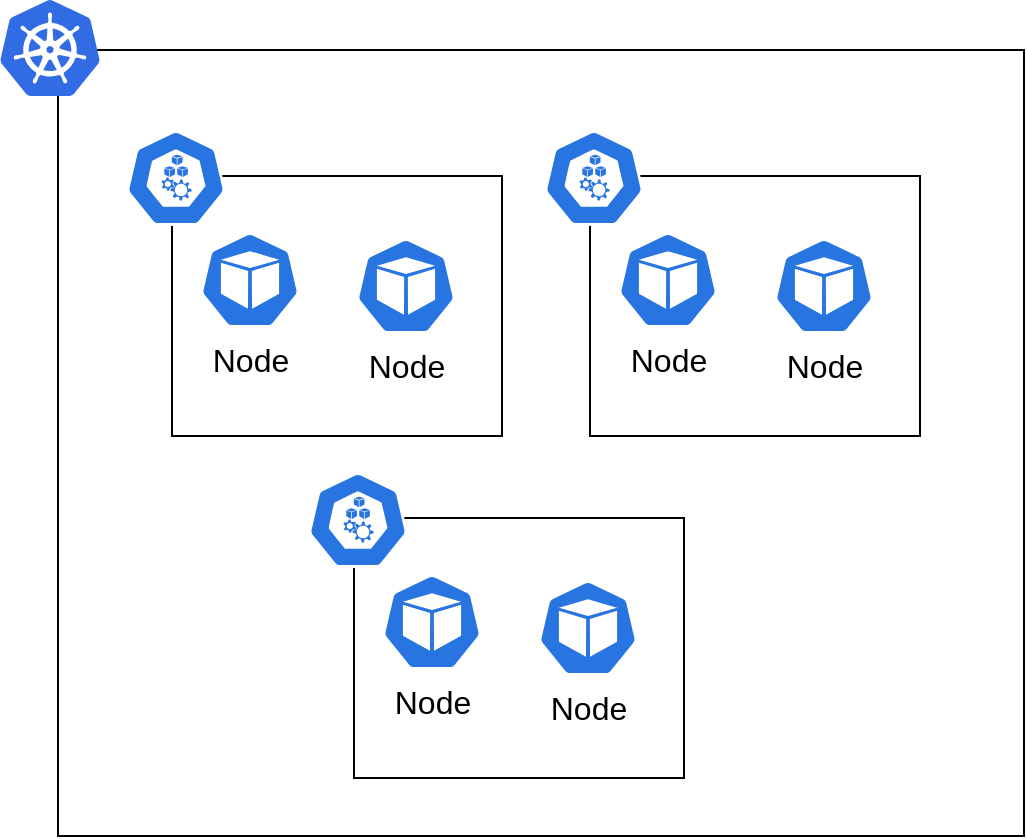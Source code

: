 <mxfile version="20.8.20" type="gitlab"><diagram name="Trang-1" id="KI1Rr6NN4TS30vP9JajG"><mxGraphModel dx="1048" dy="863" grid="0" gridSize="10" guides="1" tooltips="1" connect="1" arrows="1" fold="1" page="0" pageScale="1" pageWidth="827" pageHeight="1169" math="0" shadow="0"><root><mxCell id="0"/><mxCell id="1" parent="0"/><mxCell id="BLys4sdNwKrby9VYvQJK-27" value="" style="rounded=0;whiteSpace=wrap;html=1;fontSize=16;" vertex="1" parent="1"><mxGeometry x="63" y="-4" width="483" height="393" as="geometry"/></mxCell><mxCell id="BLys4sdNwKrby9VYvQJK-4" value="" style="sketch=0;aspect=fixed;html=1;points=[];align=center;image;fontSize=12;image=img/lib/mscae/Kubernetes.svg;" vertex="1" parent="1"><mxGeometry x="34" y="-29" width="50" height="48" as="geometry"/></mxCell><mxCell id="BLys4sdNwKrby9VYvQJK-12" value="" style="group" vertex="1" connectable="0" parent="1"><mxGeometry x="97" y="36" width="436" height="153" as="geometry"/></mxCell><mxCell id="BLys4sdNwKrby9VYvQJK-10" value="" style="group" vertex="1" connectable="0" parent="BLys4sdNwKrby9VYvQJK-12"><mxGeometry width="436" height="153" as="geometry"/></mxCell><mxCell id="BLys4sdNwKrby9VYvQJK-6" value="" style="rounded=0;whiteSpace=wrap;html=1;fontSize=16;" vertex="1" parent="BLys4sdNwKrby9VYvQJK-10"><mxGeometry x="23" y="23" width="165" height="130" as="geometry"/></mxCell><mxCell id="BLys4sdNwKrby9VYvQJK-1" value="" style="sketch=0;html=1;dashed=0;whitespace=wrap;fillColor=#2875E2;strokeColor=#ffffff;points=[[0.005,0.63,0],[0.1,0.2,0],[0.9,0.2,0],[0.5,0,0],[0.995,0.63,0],[0.72,0.99,0],[0.5,1,0],[0.28,0.99,0]];verticalLabelPosition=bottom;align=center;verticalAlign=top;shape=mxgraph.kubernetes.icon;prIcon=node;fontSize=16;" vertex="1" parent="BLys4sdNwKrby9VYvQJK-10"><mxGeometry width="50" height="48" as="geometry"/></mxCell><mxCell id="BLys4sdNwKrby9VYvQJK-11" style="edgeStyle=none;curved=1;rounded=0;orthogonalLoop=1;jettySize=auto;html=1;exitX=1;exitY=0.5;exitDx=0;exitDy=0;fontSize=12;startSize=8;endSize=8;" edge="1" parent="BLys4sdNwKrby9VYvQJK-10" source="BLys4sdNwKrby9VYvQJK-6" target="BLys4sdNwKrby9VYvQJK-6"><mxGeometry relative="1" as="geometry"/></mxCell><mxCell id="BLys4sdNwKrby9VYvQJK-13" value="" style="group" vertex="1" connectable="0" parent="BLys4sdNwKrby9VYvQJK-10"><mxGeometry x="209" width="227" height="153" as="geometry"/></mxCell><mxCell id="BLys4sdNwKrby9VYvQJK-14" value="" style="group" vertex="1" connectable="0" parent="BLys4sdNwKrby9VYvQJK-13"><mxGeometry width="227" height="153" as="geometry"/></mxCell><mxCell id="BLys4sdNwKrby9VYvQJK-15" value="" style="rounded=0;whiteSpace=wrap;html=1;fontSize=16;" vertex="1" parent="BLys4sdNwKrby9VYvQJK-14"><mxGeometry x="23" y="23" width="165" height="130" as="geometry"/></mxCell><mxCell id="BLys4sdNwKrby9VYvQJK-16" value="" style="sketch=0;html=1;dashed=0;whitespace=wrap;fillColor=#2875E2;strokeColor=#ffffff;points=[[0.005,0.63,0],[0.1,0.2,0],[0.9,0.2,0],[0.5,0,0],[0.995,0.63,0],[0.72,0.99,0],[0.5,1,0],[0.28,0.99,0]];verticalLabelPosition=bottom;align=center;verticalAlign=top;shape=mxgraph.kubernetes.icon;prIcon=node;fontSize=16;" vertex="1" parent="BLys4sdNwKrby9VYvQJK-14"><mxGeometry width="50" height="48" as="geometry"/></mxCell><mxCell id="BLys4sdNwKrby9VYvQJK-17" style="edgeStyle=none;curved=1;rounded=0;orthogonalLoop=1;jettySize=auto;html=1;exitX=1;exitY=0.5;exitDx=0;exitDy=0;fontSize=12;startSize=8;endSize=8;" edge="1" parent="BLys4sdNwKrby9VYvQJK-14" source="BLys4sdNwKrby9VYvQJK-15" target="BLys4sdNwKrby9VYvQJK-15"><mxGeometry relative="1" as="geometry"/></mxCell><mxCell id="BLys4sdNwKrby9VYvQJK-18" value="Node" style="sketch=0;html=1;dashed=0;whitespace=wrap;fillColor=#2875E2;strokeColor=#ffffff;points=[[0.005,0.63,0],[0.1,0.2,0],[0.9,0.2,0],[0.5,0,0],[0.995,0.63,0],[0.72,0.99,0],[0.5,1,0],[0.28,0.99,0]];verticalLabelPosition=bottom;align=center;verticalAlign=top;shape=mxgraph.kubernetes.icon;prIcon=pod;fontSize=16;" vertex="1" parent="BLys4sdNwKrby9VYvQJK-13"><mxGeometry x="37" y="51" width="50" height="48" as="geometry"/></mxCell><mxCell id="BLys4sdNwKrby9VYvQJK-19" value="Node" style="sketch=0;html=1;dashed=0;whitespace=wrap;fillColor=#2875E2;strokeColor=#ffffff;points=[[0.005,0.63,0],[0.1,0.2,0],[0.9,0.2,0],[0.5,0,0],[0.995,0.63,0],[0.72,0.99,0],[0.5,1,0],[0.28,0.99,0]];verticalLabelPosition=bottom;align=center;verticalAlign=top;shape=mxgraph.kubernetes.icon;prIcon=pod;fontSize=16;" vertex="1" parent="BLys4sdNwKrby9VYvQJK-13"><mxGeometry x="115" y="54" width="50" height="48" as="geometry"/></mxCell><mxCell id="BLys4sdNwKrby9VYvQJK-20" value="" style="group" vertex="1" connectable="0" parent="BLys4sdNwKrby9VYvQJK-10"><mxGeometry x="91" y="171" width="227" height="153" as="geometry"/></mxCell><mxCell id="BLys4sdNwKrby9VYvQJK-21" value="" style="group" vertex="1" connectable="0" parent="BLys4sdNwKrby9VYvQJK-20"><mxGeometry width="227" height="153" as="geometry"/></mxCell><mxCell id="BLys4sdNwKrby9VYvQJK-22" value="" style="rounded=0;whiteSpace=wrap;html=1;fontSize=16;" vertex="1" parent="BLys4sdNwKrby9VYvQJK-21"><mxGeometry x="23" y="23" width="165" height="130" as="geometry"/></mxCell><mxCell id="BLys4sdNwKrby9VYvQJK-23" value="" style="sketch=0;html=1;dashed=0;whitespace=wrap;fillColor=#2875E2;strokeColor=#ffffff;points=[[0.005,0.63,0],[0.1,0.2,0],[0.9,0.2,0],[0.5,0,0],[0.995,0.63,0],[0.72,0.99,0],[0.5,1,0],[0.28,0.99,0]];verticalLabelPosition=bottom;align=center;verticalAlign=top;shape=mxgraph.kubernetes.icon;prIcon=node;fontSize=16;" vertex="1" parent="BLys4sdNwKrby9VYvQJK-21"><mxGeometry width="50" height="48" as="geometry"/></mxCell><mxCell id="BLys4sdNwKrby9VYvQJK-24" style="edgeStyle=none;curved=1;rounded=0;orthogonalLoop=1;jettySize=auto;html=1;exitX=1;exitY=0.5;exitDx=0;exitDy=0;fontSize=12;startSize=8;endSize=8;" edge="1" parent="BLys4sdNwKrby9VYvQJK-21" source="BLys4sdNwKrby9VYvQJK-22" target="BLys4sdNwKrby9VYvQJK-22"><mxGeometry relative="1" as="geometry"/></mxCell><mxCell id="BLys4sdNwKrby9VYvQJK-25" value="Node" style="sketch=0;html=1;dashed=0;whitespace=wrap;fillColor=#2875E2;strokeColor=#ffffff;points=[[0.005,0.63,0],[0.1,0.2,0],[0.9,0.2,0],[0.5,0,0],[0.995,0.63,0],[0.72,0.99,0],[0.5,1,0],[0.28,0.99,0]];verticalLabelPosition=bottom;align=center;verticalAlign=top;shape=mxgraph.kubernetes.icon;prIcon=pod;fontSize=16;" vertex="1" parent="BLys4sdNwKrby9VYvQJK-20"><mxGeometry x="37" y="51" width="50" height="48" as="geometry"/></mxCell><mxCell id="BLys4sdNwKrby9VYvQJK-26" value="Node" style="sketch=0;html=1;dashed=0;whitespace=wrap;fillColor=#2875E2;strokeColor=#ffffff;points=[[0.005,0.63,0],[0.1,0.2,0],[0.9,0.2,0],[0.5,0,0],[0.995,0.63,0],[0.72,0.99,0],[0.5,1,0],[0.28,0.99,0]];verticalLabelPosition=bottom;align=center;verticalAlign=top;shape=mxgraph.kubernetes.icon;prIcon=pod;fontSize=16;" vertex="1" parent="BLys4sdNwKrby9VYvQJK-20"><mxGeometry x="115" y="54" width="50" height="48" as="geometry"/></mxCell><mxCell id="BLys4sdNwKrby9VYvQJK-5" value="Node" style="sketch=0;html=1;dashed=0;whitespace=wrap;fillColor=#2875E2;strokeColor=#ffffff;points=[[0.005,0.63,0],[0.1,0.2,0],[0.9,0.2,0],[0.5,0,0],[0.995,0.63,0],[0.72,0.99,0],[0.5,1,0],[0.28,0.99,0]];verticalLabelPosition=bottom;align=center;verticalAlign=top;shape=mxgraph.kubernetes.icon;prIcon=pod;fontSize=16;" vertex="1" parent="BLys4sdNwKrby9VYvQJK-12"><mxGeometry x="37" y="51" width="50" height="48" as="geometry"/></mxCell><mxCell id="BLys4sdNwKrby9VYvQJK-9" value="Node" style="sketch=0;html=1;dashed=0;whitespace=wrap;fillColor=#2875E2;strokeColor=#ffffff;points=[[0.005,0.63,0],[0.1,0.2,0],[0.9,0.2,0],[0.5,0,0],[0.995,0.63,0],[0.72,0.99,0],[0.5,1,0],[0.28,0.99,0]];verticalLabelPosition=bottom;align=center;verticalAlign=top;shape=mxgraph.kubernetes.icon;prIcon=pod;fontSize=16;" vertex="1" parent="BLys4sdNwKrby9VYvQJK-12"><mxGeometry x="115" y="54" width="50" height="48" as="geometry"/></mxCell></root></mxGraphModel></diagram></mxfile>